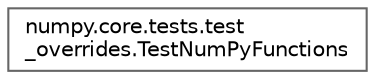 digraph "Graphical Class Hierarchy"
{
 // LATEX_PDF_SIZE
  bgcolor="transparent";
  edge [fontname=Helvetica,fontsize=10,labelfontname=Helvetica,labelfontsize=10];
  node [fontname=Helvetica,fontsize=10,shape=box,height=0.2,width=0.4];
  rankdir="LR";
  Node0 [id="Node000000",label="numpy.core.tests.test\l_overrides.TestNumPyFunctions",height=0.2,width=0.4,color="grey40", fillcolor="white", style="filled",URL="$de/dd9/classnumpy_1_1core_1_1tests_1_1test__overrides_1_1TestNumPyFunctions.html",tooltip=" "];
}
